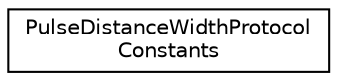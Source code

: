digraph "Graphical Class Hierarchy"
{
 // LATEX_PDF_SIZE
  edge [fontname="Helvetica",fontsize="10",labelfontname="Helvetica",labelfontsize="10"];
  node [fontname="Helvetica",fontsize="10",shape=record];
  rankdir="LR";
  Node0 [label="PulseDistanceWidthProtocol\lConstants",height=0.2,width=0.4,color="black", fillcolor="white", style="filled",URL="$structPulseDistanceWidthProtocolConstants.html",tooltip=" "];
}
